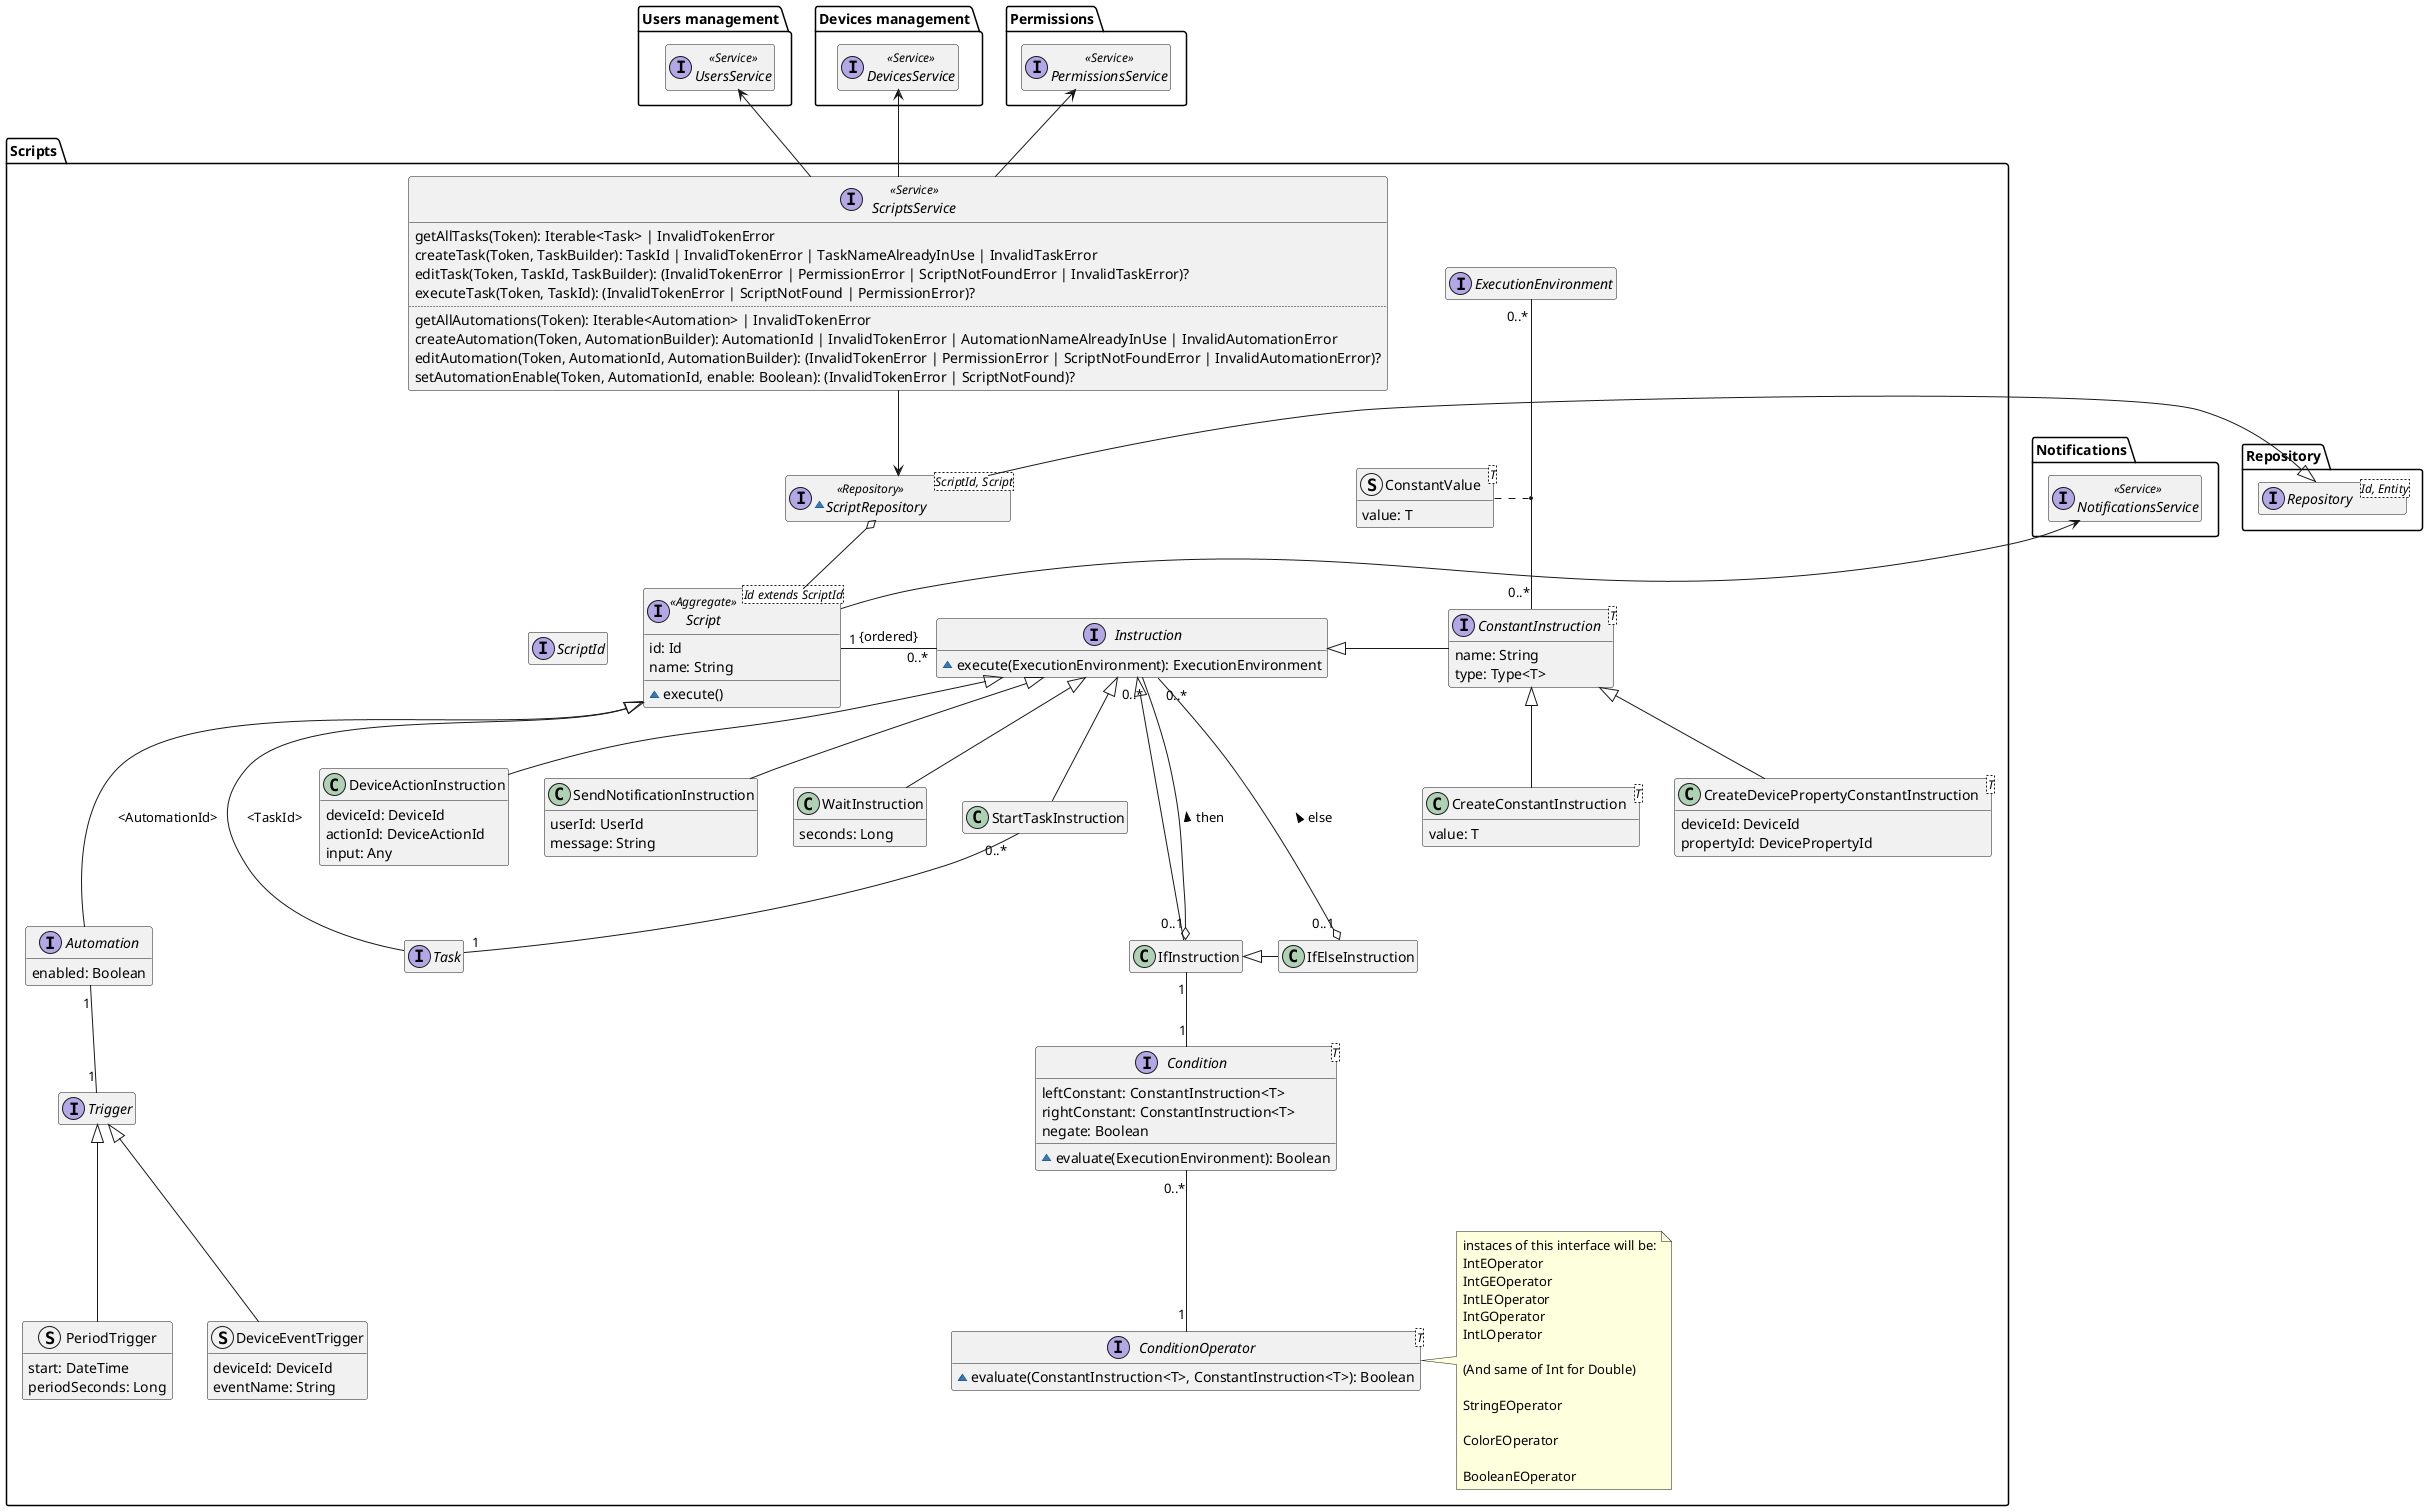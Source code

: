 @startuml scripts-domain-model

hide empty members
package Repository{
    interface Repository<Id, Entity>
}

package "Users management" as UsersManagement {
    interface UsersService <<Service>>
}

package "Devices management" as DevicesManagement {
    interface DevicesService <<Service>>
}

package Permissions {
    interface PermissionsService <<Service>>
}

package Notifications {
    interface NotificationsService <<Service>>
}

package "Scripts" {

    interface ScriptId

    interface Script<Id extends ScriptId> <<Aggregate>> {
        id: Id
        name: String
        ~execute()
    }

    interface Task
    interface Automation {
        enabled: Boolean
    }

    interface Trigger

    struct DeviceEventTrigger extends Trigger {
        deviceId: DeviceId
        eventName: String
    }

    struct PeriodTrigger extends Trigger {
        start: DateTime
        periodSeconds: Long
    }

    interface Instruction {
        ~execute(ExecutionEnvironment): ExecutionEnvironment
    }
    class StartTaskInstruction extends Instruction

    class DeviceActionInstruction extends Instruction {
        deviceId: DeviceId
        actionId: DeviceActionId
        input: Any
    }

    class IfInstruction

    class IfElseInstruction

    class SendNotificationInstruction extends Instruction {
        userId: UserId
        message: String
    }

    class WaitInstruction extends Instruction {
        seconds: Long
    }

    interface ConstantInstruction<T> {
        name: String
        type: Type<T>
    }

    class CreateDevicePropertyConstantInstruction<T> extends ConstantInstruction {
        deviceId: DeviceId
        propertyId: DevicePropertyId
    }

    class CreateConstantInstruction<T> extends ConstantInstruction {
        value: T
    }

    interface Condition<T> {
        leftConstant: ConstantInstruction<T>
        rightConstant: ConstantInstruction<T>
        negate: Boolean
        ~evaluate(ExecutionEnvironment): Boolean
    }

    interface ConditionOperator<T> {
        ~evaluate(ConstantInstruction<T>, ConstantInstruction<T>): Boolean
    }

    note right of ConditionOperator
        instaces of this interface will be:
        IntEOperator
        IntGEOperator
        IntLEOperator
        IntGOperator
        IntLOperator

        (And same of Int for Double)

        StringEOperator

        ColorEOperator

        BooleanEOperator
    end note

    interface ExecutionEnvironment

    struct ConstantValue<T> {
        value: T
    }

    ExecutionEnvironment "0..*" -- "0..*" ConstantInstruction
    ConstantValue .. (ExecutionEnvironment, ConstantInstruction)

    ~interface ScriptRepository<ScriptId, Script> <<Repository>> {
    }
    ScriptRepository -l-|> Repository.Repository
    ScriptRepository o-- Script

    interface ScriptsService <<Service>> {
        getAllTasks(Token): Iterable<Task> | InvalidTokenError
        createTask(Token, TaskBuilder): TaskId | InvalidTokenError | TaskNameAlreadyInUse | InvalidTaskError
        editTask(Token, TaskId, TaskBuilder): (InvalidTokenError | PermissionError | ScriptNotFoundError | InvalidTaskError)?
        executeTask(Token, TaskId): (InvalidTokenError | ScriptNotFound | PermissionError)?
        ..
        getAllAutomations(Token): Iterable<Automation> | InvalidTokenError
        createAutomation(Token, AutomationBuilder): AutomationId | InvalidTokenError | AutomationNameAlreadyInUse | InvalidAutomationError
        editAutomation(Token, AutomationId, AutomationBuilder): (InvalidTokenError | PermissionError | ScriptNotFoundError | InvalidAutomationError)?
        setAutomationEnable(Token, AutomationId, enable: Boolean): (InvalidTokenError | ScriptNotFound)?
    }

    Script -l[hidden] ScriptId
    Script <|-- Task : "<TaskId>"
    Script <|--- Automation : "<AutomationId>"
    Automation "1" -- "1" Trigger
    Script "1" -r- "0..*" Instruction : "{ordered}"
    IfInstruction --u-|> Instruction
    IfElseInstruction -l-|> IfInstruction
    IfInstruction "0..1" o-u- "0..*" Instruction : "then >"
    IfInstruction "1" -- "1" Condition
    IfElseInstruction "0..1" o-u- "0..*" Instruction : "else >"
    StartTaskInstruction "0..*" -- "1" Task
    Condition "0..*" -- "1" ConditionOperator
    ConstantInstruction -l-|> Instruction
    ScriptsService --> ScriptRepository
    ScriptsService -u-> Permissions.PermissionsService
    ScriptsService -u-> DevicesManagement.DevicesService
    ScriptsService -u-> UsersManagement.UsersService
    Script -u-> Notifications.NotificationsService
}

@enduml
